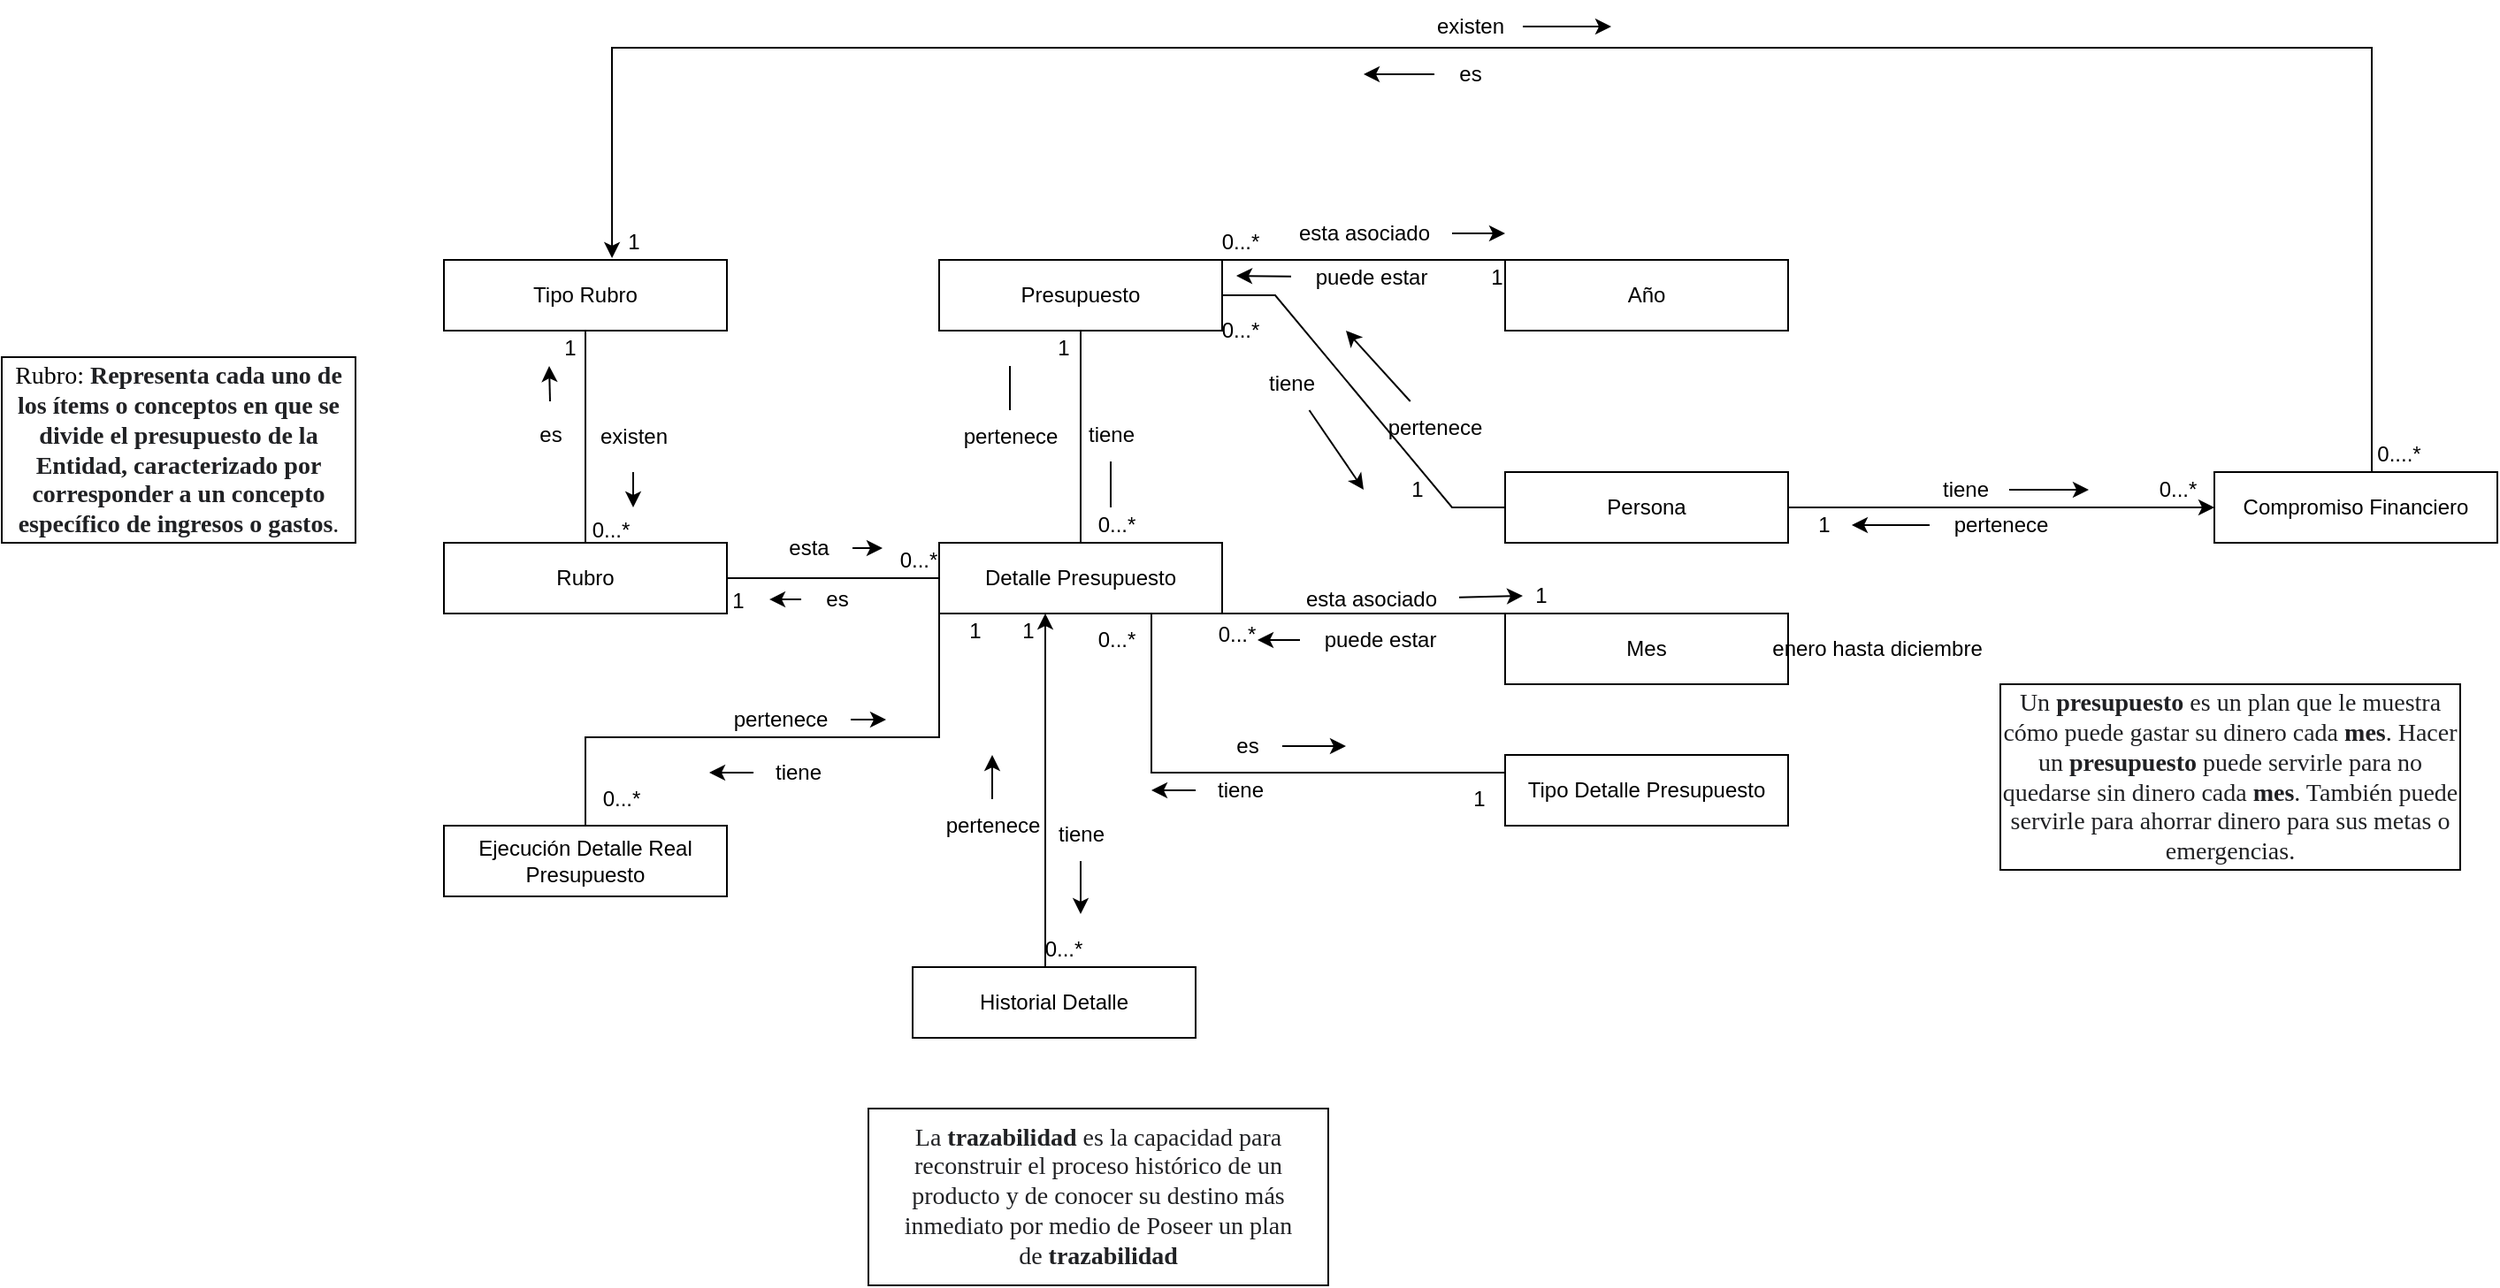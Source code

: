 <mxfile version="20.2.3" type="github">
  <diagram id="KhcxHXRTvUJOaFPV1zeg" name="Anemico">
    <mxGraphModel dx="2249" dy="1955" grid="1" gridSize="10" guides="1" tooltips="1" connect="1" arrows="1" fold="1" page="1" pageScale="1" pageWidth="827" pageHeight="1169" math="0" shadow="0">
      <root>
        <mxCell id="0" />
        <mxCell id="1" parent="0" />
        <mxCell id="D1vBDJk1YtNsOjC5OgPf-1" value="Tipo Rubro" style="rounded=0;whiteSpace=wrap;html=1;" parent="1" vertex="1">
          <mxGeometry x="80" y="40" width="160" height="40" as="geometry" />
        </mxCell>
        <mxCell id="D1vBDJk1YtNsOjC5OgPf-2" style="edgeStyle=orthogonalEdgeStyle;rounded=0;orthogonalLoop=1;jettySize=auto;html=1;entryX=0.5;entryY=1;entryDx=0;entryDy=0;endArrow=none;endFill=0;" parent="1" source="D1vBDJk1YtNsOjC5OgPf-4" target="D1vBDJk1YtNsOjC5OgPf-1" edge="1">
          <mxGeometry relative="1" as="geometry" />
        </mxCell>
        <mxCell id="D1vBDJk1YtNsOjC5OgPf-3" style="edgeStyle=orthogonalEdgeStyle;rounded=0;orthogonalLoop=1;jettySize=auto;html=1;endArrow=none;endFill=0;" parent="1" source="D1vBDJk1YtNsOjC5OgPf-4" target="D1vBDJk1YtNsOjC5OgPf-8" edge="1">
          <mxGeometry relative="1" as="geometry" />
        </mxCell>
        <mxCell id="D1vBDJk1YtNsOjC5OgPf-4" value="Rubro" style="rounded=0;whiteSpace=wrap;html=1;" parent="1" vertex="1">
          <mxGeometry x="80" y="200" width="160" height="40" as="geometry" />
        </mxCell>
        <mxCell id="D1vBDJk1YtNsOjC5OgPf-5" style="edgeStyle=orthogonalEdgeStyle;rounded=0;orthogonalLoop=1;jettySize=auto;html=1;endArrow=none;endFill=0;" parent="1" source="D1vBDJk1YtNsOjC5OgPf-8" target="D1vBDJk1YtNsOjC5OgPf-13" edge="1">
          <mxGeometry relative="1" as="geometry">
            <Array as="points">
              <mxPoint x="360" y="310" />
              <mxPoint x="160" y="310" />
            </Array>
          </mxGeometry>
        </mxCell>
        <mxCell id="D1vBDJk1YtNsOjC5OgPf-6" style="edgeStyle=orthogonalEdgeStyle;rounded=0;orthogonalLoop=1;jettySize=auto;html=1;endArrow=none;endFill=0;" parent="1" source="D1vBDJk1YtNsOjC5OgPf-8" target="D1vBDJk1YtNsOjC5OgPf-21" edge="1">
          <mxGeometry relative="1" as="geometry">
            <Array as="points">
              <mxPoint x="610" y="240" />
              <mxPoint x="610" y="240" />
            </Array>
          </mxGeometry>
        </mxCell>
        <mxCell id="D1vBDJk1YtNsOjC5OgPf-7" style="edgeStyle=orthogonalEdgeStyle;rounded=0;orthogonalLoop=1;jettySize=auto;html=1;endArrow=none;endFill=0;" parent="1" source="D1vBDJk1YtNsOjC5OgPf-8" target="D1vBDJk1YtNsOjC5OgPf-20" edge="1">
          <mxGeometry relative="1" as="geometry">
            <Array as="points">
              <mxPoint x="480" y="330" />
            </Array>
          </mxGeometry>
        </mxCell>
        <mxCell id="D1vBDJk1YtNsOjC5OgPf-8" value="Detalle Presupuesto" style="rounded=0;whiteSpace=wrap;html=1;" parent="1" vertex="1">
          <mxGeometry x="360" y="200" width="160" height="40" as="geometry" />
        </mxCell>
        <mxCell id="D1vBDJk1YtNsOjC5OgPf-9" style="edgeStyle=orthogonalEdgeStyle;rounded=0;orthogonalLoop=1;jettySize=auto;html=1;entryX=0.5;entryY=0;entryDx=0;entryDy=0;endArrow=none;endFill=0;" parent="1" source="D1vBDJk1YtNsOjC5OgPf-12" target="D1vBDJk1YtNsOjC5OgPf-8" edge="1">
          <mxGeometry relative="1" as="geometry" />
        </mxCell>
        <mxCell id="D1vBDJk1YtNsOjC5OgPf-10" style="edgeStyle=orthogonalEdgeStyle;rounded=0;orthogonalLoop=1;jettySize=auto;html=1;endArrow=none;endFill=0;curved=1;" parent="1" source="D1vBDJk1YtNsOjC5OgPf-12" target="D1vBDJk1YtNsOjC5OgPf-23" edge="1">
          <mxGeometry relative="1" as="geometry">
            <Array as="points">
              <mxPoint x="590" y="40" />
              <mxPoint x="590" y="40" />
            </Array>
          </mxGeometry>
        </mxCell>
        <mxCell id="D1vBDJk1YtNsOjC5OgPf-11" style="edgeStyle=entityRelationEdgeStyle;rounded=0;orthogonalLoop=1;jettySize=auto;html=1;endArrow=none;endFill=0;" parent="1" source="D1vBDJk1YtNsOjC5OgPf-12" target="D1vBDJk1YtNsOjC5OgPf-22" edge="1">
          <mxGeometry relative="1" as="geometry" />
        </mxCell>
        <mxCell id="D1vBDJk1YtNsOjC5OgPf-12" value="Presupuesto" style="rounded=0;whiteSpace=wrap;html=1;" parent="1" vertex="1">
          <mxGeometry x="360" y="40" width="160" height="40" as="geometry" />
        </mxCell>
        <mxCell id="D1vBDJk1YtNsOjC5OgPf-13" value="Ejecución Detalle Real Presupuesto" style="rounded=0;whiteSpace=wrap;html=1;" parent="1" vertex="1">
          <mxGeometry x="80" y="360" width="160" height="40" as="geometry" />
        </mxCell>
        <mxCell id="D1vBDJk1YtNsOjC5OgPf-14" value="es" style="text;html=1;align=center;verticalAlign=middle;resizable=0;points=[];autosize=1;strokeColor=none;fillColor=none;" parent="1" vertex="1">
          <mxGeometry x="120" y="124" width="40" height="30" as="geometry" />
        </mxCell>
        <mxCell id="D1vBDJk1YtNsOjC5OgPf-15" value="" style="endArrow=classic;html=1;rounded=0;" parent="1" edge="1">
          <mxGeometry width="50" height="50" relative="1" as="geometry">
            <mxPoint x="140" y="120" as="sourcePoint" />
            <mxPoint x="139.5" y="100" as="targetPoint" />
          </mxGeometry>
        </mxCell>
        <mxCell id="D1vBDJk1YtNsOjC5OgPf-16" value="existen&lt;br&gt;" style="text;html=1;align=center;verticalAlign=middle;resizable=0;points=[];autosize=1;strokeColor=none;fillColor=none;" parent="1" vertex="1">
          <mxGeometry x="157" y="125" width="60" height="30" as="geometry" />
        </mxCell>
        <mxCell id="D1vBDJk1YtNsOjC5OgPf-17" value="" style="endArrow=classic;html=1;rounded=0;" parent="1" edge="1">
          <mxGeometry width="50" height="50" relative="1" as="geometry">
            <mxPoint x="187" y="160" as="sourcePoint" />
            <mxPoint x="187" y="180" as="targetPoint" />
          </mxGeometry>
        </mxCell>
        <mxCell id="D1vBDJk1YtNsOjC5OgPf-18" value="0...*" style="text;html=1;align=center;verticalAlign=middle;resizable=0;points=[];autosize=1;strokeColor=none;fillColor=none;" parent="1" vertex="1">
          <mxGeometry x="154" y="178" width="40" height="30" as="geometry" />
        </mxCell>
        <mxCell id="D1vBDJk1YtNsOjC5OgPf-19" value="1" style="text;html=1;align=center;verticalAlign=middle;resizable=0;points=[];autosize=1;strokeColor=none;fillColor=none;" parent="1" vertex="1">
          <mxGeometry x="136" y="75" width="30" height="30" as="geometry" />
        </mxCell>
        <mxCell id="D1vBDJk1YtNsOjC5OgPf-20" value="Tipo Detalle Presupuesto" style="rounded=0;whiteSpace=wrap;html=1;" parent="1" vertex="1">
          <mxGeometry x="680" y="320" width="160" height="40" as="geometry" />
        </mxCell>
        <mxCell id="D1vBDJk1YtNsOjC5OgPf-21" value="Mes" style="rounded=0;whiteSpace=wrap;html=1;" parent="1" vertex="1">
          <mxGeometry x="680" y="240" width="160" height="40" as="geometry" />
        </mxCell>
        <mxCell id="YCPT51A_AC0TnCzbiqEu-8" style="edgeStyle=orthogonalEdgeStyle;rounded=0;orthogonalLoop=1;jettySize=auto;html=1;" edge="1" parent="1" source="D1vBDJk1YtNsOjC5OgPf-22" target="YCPT51A_AC0TnCzbiqEu-7">
          <mxGeometry relative="1" as="geometry" />
        </mxCell>
        <mxCell id="D1vBDJk1YtNsOjC5OgPf-22" value="Persona" style="rounded=0;whiteSpace=wrap;html=1;" parent="1" vertex="1">
          <mxGeometry x="680" y="160" width="160" height="40" as="geometry" />
        </mxCell>
        <mxCell id="D1vBDJk1YtNsOjC5OgPf-23" value="Año" style="rounded=0;whiteSpace=wrap;html=1;" parent="1" vertex="1">
          <mxGeometry x="680" y="40" width="160" height="40" as="geometry" />
        </mxCell>
        <mxCell id="D1vBDJk1YtNsOjC5OgPf-24" value="1" style="text;html=1;align=center;verticalAlign=middle;resizable=0;points=[];autosize=1;strokeColor=none;fillColor=none;" parent="1" vertex="1">
          <mxGeometry x="231" y="218" width="30" height="30" as="geometry" />
        </mxCell>
        <mxCell id="D1vBDJk1YtNsOjC5OgPf-25" style="edgeStyle=orthogonalEdgeStyle;curved=1;rounded=0;orthogonalLoop=1;jettySize=auto;html=1;entryX=1.1;entryY=0.467;entryDx=0;entryDy=0;entryPerimeter=0;endArrow=classic;endFill=1;elbow=vertical;" parent="1" source="D1vBDJk1YtNsOjC5OgPf-26" target="D1vBDJk1YtNsOjC5OgPf-24" edge="1">
          <mxGeometry relative="1" as="geometry" />
        </mxCell>
        <mxCell id="D1vBDJk1YtNsOjC5OgPf-26" value="es" style="text;html=1;align=center;verticalAlign=middle;resizable=0;points=[];autosize=1;strokeColor=none;fillColor=none;" parent="1" vertex="1">
          <mxGeometry x="282" y="217" width="40" height="30" as="geometry" />
        </mxCell>
        <mxCell id="D1vBDJk1YtNsOjC5OgPf-27" style="edgeStyle=orthogonalEdgeStyle;curved=1;rounded=0;orthogonalLoop=1;jettySize=auto;html=1;endArrow=classic;endFill=1;elbow=vertical;" parent="1" source="D1vBDJk1YtNsOjC5OgPf-28" target="D1vBDJk1YtNsOjC5OgPf-29" edge="1">
          <mxGeometry relative="1" as="geometry">
            <Array as="points">
              <mxPoint x="350" y="210" />
              <mxPoint x="350" y="210" />
            </Array>
          </mxGeometry>
        </mxCell>
        <mxCell id="D1vBDJk1YtNsOjC5OgPf-28" value="esta" style="text;html=1;align=center;verticalAlign=middle;resizable=0;points=[];autosize=1;strokeColor=none;fillColor=none;" parent="1" vertex="1">
          <mxGeometry x="261" y="188" width="50" height="30" as="geometry" />
        </mxCell>
        <mxCell id="D1vBDJk1YtNsOjC5OgPf-29" value="0...*" style="text;html=1;align=center;verticalAlign=middle;resizable=0;points=[];autosize=1;strokeColor=none;fillColor=none;" parent="1" vertex="1">
          <mxGeometry x="328" y="195" width="40" height="30" as="geometry" />
        </mxCell>
        <mxCell id="D1vBDJk1YtNsOjC5OgPf-30" value="1" style="text;html=1;align=center;verticalAlign=middle;resizable=0;points=[];autosize=1;strokeColor=none;fillColor=none;" parent="1" vertex="1">
          <mxGeometry x="415" y="75" width="30" height="30" as="geometry" />
        </mxCell>
        <mxCell id="D1vBDJk1YtNsOjC5OgPf-31" style="edgeStyle=orthogonalEdgeStyle;curved=1;rounded=0;orthogonalLoop=1;jettySize=auto;html=1;endArrow=none;endFill=0;elbow=vertical;" parent="1" source="D1vBDJk1YtNsOjC5OgPf-32" edge="1">
          <mxGeometry relative="1" as="geometry">
            <mxPoint x="400.0" y="100" as="targetPoint" />
          </mxGeometry>
        </mxCell>
        <mxCell id="D1vBDJk1YtNsOjC5OgPf-32" value="pertenece" style="text;html=1;align=center;verticalAlign=middle;resizable=0;points=[];autosize=1;strokeColor=none;fillColor=none;" parent="1" vertex="1">
          <mxGeometry x="360" y="125" width="80" height="30" as="geometry" />
        </mxCell>
        <mxCell id="D1vBDJk1YtNsOjC5OgPf-33" style="edgeStyle=orthogonalEdgeStyle;curved=1;rounded=0;orthogonalLoop=1;jettySize=auto;html=1;endArrow=none;endFill=0;elbow=vertical;" parent="1" source="D1vBDJk1YtNsOjC5OgPf-34" edge="1">
          <mxGeometry relative="1" as="geometry">
            <mxPoint x="457" y="180" as="targetPoint" />
          </mxGeometry>
        </mxCell>
        <mxCell id="D1vBDJk1YtNsOjC5OgPf-34" value="tiene" style="text;html=1;align=center;verticalAlign=middle;resizable=0;points=[];autosize=1;strokeColor=none;fillColor=none;" parent="1" vertex="1">
          <mxGeometry x="432" y="124" width="50" height="30" as="geometry" />
        </mxCell>
        <mxCell id="D1vBDJk1YtNsOjC5OgPf-35" value="0...*" style="text;html=1;align=center;verticalAlign=middle;resizable=0;points=[];autosize=1;strokeColor=none;fillColor=none;" parent="1" vertex="1">
          <mxGeometry x="440" y="175" width="40" height="30" as="geometry" />
        </mxCell>
        <mxCell id="D1vBDJk1YtNsOjC5OgPf-36" style="edgeStyle=none;rounded=0;orthogonalLoop=1;jettySize=auto;html=1;endArrow=classic;endFill=1;elbow=vertical;" parent="1" source="D1vBDJk1YtNsOjC5OgPf-37" edge="1">
          <mxGeometry relative="1" as="geometry">
            <mxPoint x="590" y="80" as="targetPoint" />
          </mxGeometry>
        </mxCell>
        <mxCell id="D1vBDJk1YtNsOjC5OgPf-37" value="pertenece" style="text;html=1;align=center;verticalAlign=middle;resizable=0;points=[];autosize=1;strokeColor=none;fillColor=none;" parent="1" vertex="1">
          <mxGeometry x="600" y="120" width="80" height="30" as="geometry" />
        </mxCell>
        <mxCell id="D1vBDJk1YtNsOjC5OgPf-38" style="rounded=0;orthogonalLoop=1;jettySize=auto;html=1;endArrow=classic;endFill=1;elbow=vertical;" parent="1" source="D1vBDJk1YtNsOjC5OgPf-39" edge="1">
          <mxGeometry relative="1" as="geometry">
            <mxPoint x="600.0" y="170" as="targetPoint" />
          </mxGeometry>
        </mxCell>
        <mxCell id="D1vBDJk1YtNsOjC5OgPf-39" value="tiene" style="text;html=1;align=center;verticalAlign=middle;resizable=0;points=[];autosize=1;strokeColor=none;fillColor=none;" parent="1" vertex="1">
          <mxGeometry x="534" y="95" width="50" height="30" as="geometry" />
        </mxCell>
        <mxCell id="D1vBDJk1YtNsOjC5OgPf-40" value="0...*" style="text;html=1;align=center;verticalAlign=middle;resizable=0;points=[];autosize=1;strokeColor=none;fillColor=none;" parent="1" vertex="1">
          <mxGeometry x="510" y="65" width="40" height="30" as="geometry" />
        </mxCell>
        <mxCell id="D1vBDJk1YtNsOjC5OgPf-41" value="1" style="text;html=1;align=center;verticalAlign=middle;resizable=0;points=[];autosize=1;strokeColor=none;fillColor=none;" parent="1" vertex="1">
          <mxGeometry x="615" y="155" width="30" height="30" as="geometry" />
        </mxCell>
        <mxCell id="D1vBDJk1YtNsOjC5OgPf-42" value="0...*" style="text;html=1;align=center;verticalAlign=middle;resizable=0;points=[];autosize=1;strokeColor=none;fillColor=none;" parent="1" vertex="1">
          <mxGeometry x="510" y="15" width="40" height="30" as="geometry" />
        </mxCell>
        <mxCell id="D1vBDJk1YtNsOjC5OgPf-43" value="1" style="text;html=1;align=center;verticalAlign=middle;resizable=0;points=[];autosize=1;strokeColor=none;fillColor=none;" parent="1" vertex="1">
          <mxGeometry x="660" y="35" width="30" height="30" as="geometry" />
        </mxCell>
        <mxCell id="D1vBDJk1YtNsOjC5OgPf-44" style="edgeStyle=none;rounded=0;orthogonalLoop=1;jettySize=auto;html=1;entryX=0.45;entryY=1.133;entryDx=0;entryDy=0;entryPerimeter=0;endArrow=classic;endFill=1;elbow=vertical;" parent="1" source="D1vBDJk1YtNsOjC5OgPf-45" target="D1vBDJk1YtNsOjC5OgPf-42" edge="1">
          <mxGeometry relative="1" as="geometry" />
        </mxCell>
        <mxCell id="D1vBDJk1YtNsOjC5OgPf-45" value="puede estar" style="text;html=1;align=center;verticalAlign=middle;resizable=0;points=[];autosize=1;strokeColor=none;fillColor=none;" parent="1" vertex="1">
          <mxGeometry x="559" y="35" width="90" height="30" as="geometry" />
        </mxCell>
        <mxCell id="D1vBDJk1YtNsOjC5OgPf-46" style="edgeStyle=none;rounded=0;orthogonalLoop=1;jettySize=auto;html=1;endArrow=classic;endFill=1;elbow=vertical;" parent="1" source="D1vBDJk1YtNsOjC5OgPf-47" edge="1">
          <mxGeometry relative="1" as="geometry">
            <mxPoint x="680.0" y="25" as="targetPoint" />
          </mxGeometry>
        </mxCell>
        <mxCell id="D1vBDJk1YtNsOjC5OgPf-47" value="esta asociado" style="text;html=1;align=center;verticalAlign=middle;resizable=0;points=[];autosize=1;strokeColor=none;fillColor=none;" parent="1" vertex="1">
          <mxGeometry x="550" y="10" width="100" height="30" as="geometry" />
        </mxCell>
        <mxCell id="D1vBDJk1YtNsOjC5OgPf-48" style="edgeStyle=none;rounded=0;orthogonalLoop=1;jettySize=auto;html=1;endArrow=classic;endFill=1;elbow=vertical;" parent="1" source="D1vBDJk1YtNsOjC5OgPf-49" edge="1">
          <mxGeometry relative="1" as="geometry">
            <mxPoint x="690.0" y="230" as="targetPoint" />
          </mxGeometry>
        </mxCell>
        <mxCell id="D1vBDJk1YtNsOjC5OgPf-49" value="esta asociado" style="text;html=1;align=center;verticalAlign=middle;resizable=0;points=[];autosize=1;strokeColor=none;fillColor=none;" parent="1" vertex="1">
          <mxGeometry x="554" y="217" width="100" height="30" as="geometry" />
        </mxCell>
        <mxCell id="D1vBDJk1YtNsOjC5OgPf-50" style="edgeStyle=none;rounded=0;orthogonalLoop=1;jettySize=auto;html=1;endArrow=classic;endFill=1;elbow=vertical;" parent="1" source="D1vBDJk1YtNsOjC5OgPf-51" edge="1">
          <mxGeometry relative="1" as="geometry">
            <mxPoint x="540.0" y="255" as="targetPoint" />
          </mxGeometry>
        </mxCell>
        <mxCell id="D1vBDJk1YtNsOjC5OgPf-51" value="puede estar" style="text;html=1;align=center;verticalAlign=middle;resizable=0;points=[];autosize=1;strokeColor=none;fillColor=none;" parent="1" vertex="1">
          <mxGeometry x="564" y="240" width="90" height="30" as="geometry" />
        </mxCell>
        <mxCell id="D1vBDJk1YtNsOjC5OgPf-52" value="1" style="text;html=1;align=center;verticalAlign=middle;resizable=0;points=[];autosize=1;strokeColor=none;fillColor=none;" parent="1" vertex="1">
          <mxGeometry x="685" y="215" width="30" height="30" as="geometry" />
        </mxCell>
        <mxCell id="D1vBDJk1YtNsOjC5OgPf-53" value="0...*" style="text;html=1;align=center;verticalAlign=middle;resizable=0;points=[];autosize=1;strokeColor=none;fillColor=none;" parent="1" vertex="1">
          <mxGeometry x="508" y="237" width="40" height="30" as="geometry" />
        </mxCell>
        <mxCell id="D1vBDJk1YtNsOjC5OgPf-54" value="1" style="text;html=1;align=center;verticalAlign=middle;resizable=0;points=[];autosize=1;strokeColor=none;fillColor=none;" parent="1" vertex="1">
          <mxGeometry x="650" y="330" width="30" height="30" as="geometry" />
        </mxCell>
        <mxCell id="D1vBDJk1YtNsOjC5OgPf-55" value="0...*" style="text;html=1;align=center;verticalAlign=middle;resizable=0;points=[];autosize=1;strokeColor=none;fillColor=none;" parent="1" vertex="1">
          <mxGeometry x="440" y="240" width="40" height="30" as="geometry" />
        </mxCell>
        <mxCell id="D1vBDJk1YtNsOjC5OgPf-56" value="1" style="text;html=1;align=center;verticalAlign=middle;resizable=0;points=[];autosize=1;strokeColor=none;fillColor=none;" parent="1" vertex="1">
          <mxGeometry x="365" y="235" width="30" height="30" as="geometry" />
        </mxCell>
        <mxCell id="D1vBDJk1YtNsOjC5OgPf-57" style="edgeStyle=orthogonalEdgeStyle;rounded=0;orthogonalLoop=1;jettySize=auto;html=1;" parent="1" source="D1vBDJk1YtNsOjC5OgPf-58" edge="1">
          <mxGeometry relative="1" as="geometry">
            <mxPoint x="590" y="315" as="targetPoint" />
          </mxGeometry>
        </mxCell>
        <mxCell id="D1vBDJk1YtNsOjC5OgPf-58" value="es" style="text;html=1;align=center;verticalAlign=middle;resizable=0;points=[];autosize=1;strokeColor=none;fillColor=none;" parent="1" vertex="1">
          <mxGeometry x="514" y="300" width="40" height="30" as="geometry" />
        </mxCell>
        <mxCell id="D1vBDJk1YtNsOjC5OgPf-59" style="edgeStyle=orthogonalEdgeStyle;rounded=0;orthogonalLoop=1;jettySize=auto;html=1;" parent="1" source="D1vBDJk1YtNsOjC5OgPf-60" edge="1">
          <mxGeometry relative="1" as="geometry">
            <mxPoint x="480.0" y="340" as="targetPoint" />
          </mxGeometry>
        </mxCell>
        <mxCell id="D1vBDJk1YtNsOjC5OgPf-60" value="tiene" style="text;html=1;align=center;verticalAlign=middle;resizable=0;points=[];autosize=1;strokeColor=none;fillColor=none;" parent="1" vertex="1">
          <mxGeometry x="505" y="325" width="50" height="30" as="geometry" />
        </mxCell>
        <mxCell id="D1vBDJk1YtNsOjC5OgPf-61" style="edgeStyle=orthogonalEdgeStyle;rounded=0;orthogonalLoop=1;jettySize=auto;html=1;" parent="1" source="D1vBDJk1YtNsOjC5OgPf-62" edge="1">
          <mxGeometry relative="1" as="geometry">
            <mxPoint x="330.0" y="300" as="targetPoint" />
          </mxGeometry>
        </mxCell>
        <mxCell id="D1vBDJk1YtNsOjC5OgPf-62" value="pertenece" style="text;html=1;align=center;verticalAlign=middle;resizable=0;points=[];autosize=1;strokeColor=none;fillColor=none;" parent="1" vertex="1">
          <mxGeometry x="230" y="285" width="80" height="30" as="geometry" />
        </mxCell>
        <mxCell id="D1vBDJk1YtNsOjC5OgPf-63" style="edgeStyle=orthogonalEdgeStyle;rounded=0;orthogonalLoop=1;jettySize=auto;html=1;" parent="1" source="D1vBDJk1YtNsOjC5OgPf-64" edge="1">
          <mxGeometry relative="1" as="geometry">
            <mxPoint x="230" y="330" as="targetPoint" />
          </mxGeometry>
        </mxCell>
        <mxCell id="D1vBDJk1YtNsOjC5OgPf-64" value="tiene" style="text;html=1;align=center;verticalAlign=middle;resizable=0;points=[];autosize=1;strokeColor=none;fillColor=none;" parent="1" vertex="1">
          <mxGeometry x="255" y="315" width="50" height="30" as="geometry" />
        </mxCell>
        <mxCell id="D1vBDJk1YtNsOjC5OgPf-65" value="0...*" style="text;html=1;align=center;verticalAlign=middle;resizable=0;points=[];autosize=1;strokeColor=none;fillColor=none;" parent="1" vertex="1">
          <mxGeometry x="160" y="330" width="40" height="30" as="geometry" />
        </mxCell>
        <mxCell id="D1vBDJk1YtNsOjC5OgPf-66" style="edgeStyle=orthogonalEdgeStyle;rounded=0;orthogonalLoop=1;jettySize=auto;html=1;" parent="1" source="D1vBDJk1YtNsOjC5OgPf-67" target="D1vBDJk1YtNsOjC5OgPf-8" edge="1">
          <mxGeometry relative="1" as="geometry">
            <Array as="points">
              <mxPoint x="420" y="310" />
              <mxPoint x="420" y="310" />
            </Array>
          </mxGeometry>
        </mxCell>
        <mxCell id="D1vBDJk1YtNsOjC5OgPf-67" value="Historial Detalle" style="rounded=0;whiteSpace=wrap;html=1;" parent="1" vertex="1">
          <mxGeometry x="345" y="440" width="160" height="40" as="geometry" />
        </mxCell>
        <mxCell id="D1vBDJk1YtNsOjC5OgPf-68" value="enero hasta diciembre" style="text;html=1;align=center;verticalAlign=middle;resizable=0;points=[];autosize=1;strokeColor=none;fillColor=none;" parent="1" vertex="1">
          <mxGeometry x="820" y="245" width="140" height="30" as="geometry" />
        </mxCell>
        <mxCell id="D1vBDJk1YtNsOjC5OgPf-69" value="&lt;font face=&quot;Times New Roman&quot; style=&quot;font-size: 14px;&quot;&gt;Rubro:&amp;nbsp;&lt;b style=&quot;color: rgb(32, 33, 36); text-align: left; background-color: rgb(255, 255, 255);&quot;&gt;Representa cada uno de los ítems o conceptos en que se divide el presupuesto de la Entidad, caracterizado por corresponder a un concepto específico de ingresos o gastos&lt;/b&gt;&lt;span style=&quot;color: rgb(32, 33, 36); text-align: left; background-color: rgb(255, 255, 255);&quot;&gt;.&lt;/span&gt;&lt;/font&gt;" style="rounded=0;whiteSpace=wrap;html=1;" parent="1" vertex="1">
          <mxGeometry x="-170" y="95" width="200" height="105" as="geometry" />
        </mxCell>
        <mxCell id="D1vBDJk1YtNsOjC5OgPf-70" value="&lt;font style=&quot;font-size: 14px;&quot;&gt;&lt;span style=&quot;color: rgb(32, 33, 36); text-align: start; background-color: rgb(255, 255, 255);&quot;&gt;La&amp;nbsp;&lt;/span&gt;&lt;b style=&quot;color: rgb(32, 33, 36); text-align: start; background-color: rgb(255, 255, 255);&quot;&gt;trazabilidad&lt;/b&gt;&lt;span style=&quot;color: rgb(32, 33, 36); text-align: start; background-color: rgb(255, 255, 255);&quot;&gt;&amp;nbsp;es la capacidad para reconstruir el proceso histórico de un producto y de conocer su destino más inmediato por medio de Poseer un plan de&amp;nbsp;&lt;/span&gt;&lt;b style=&quot;color: rgb(32, 33, 36); text-align: start; background-color: rgb(255, 255, 255);&quot;&gt;trazabilidad&lt;/b&gt;&lt;/font&gt;" style="rounded=0;whiteSpace=wrap;html=1;fontFamily=Times New Roman;fontSize=14;" parent="1" vertex="1">
          <mxGeometry x="320" y="520" width="260" height="100" as="geometry" />
        </mxCell>
        <mxCell id="D1vBDJk1YtNsOjC5OgPf-71" value="&lt;font style=&quot;font-size: 14px;&quot;&gt;&lt;span style=&quot;color: rgb(32, 33, 36); text-align: start; background-color: rgb(255, 255, 255);&quot;&gt;Un&amp;nbsp;&lt;/span&gt;&lt;b style=&quot;color: rgb(32, 33, 36); text-align: start; background-color: rgb(255, 255, 255);&quot;&gt;presupuesto&lt;/b&gt;&lt;span style=&quot;color: rgb(32, 33, 36); text-align: start; background-color: rgb(255, 255, 255);&quot;&gt;&amp;nbsp;es un plan que le muestra cómo puede gastar su dinero cada&amp;nbsp;&lt;/span&gt;&lt;b style=&quot;color: rgb(32, 33, 36); text-align: start; background-color: rgb(255, 255, 255);&quot;&gt;mes&lt;/b&gt;&lt;span style=&quot;color: rgb(32, 33, 36); text-align: start; background-color: rgb(255, 255, 255);&quot;&gt;. Hacer un&amp;nbsp;&lt;/span&gt;&lt;b style=&quot;color: rgb(32, 33, 36); text-align: start; background-color: rgb(255, 255, 255);&quot;&gt;presupuesto&lt;/b&gt;&lt;span style=&quot;color: rgb(32, 33, 36); text-align: start; background-color: rgb(255, 255, 255);&quot;&gt;&amp;nbsp;puede servirle para no quedarse sin dinero cada&amp;nbsp;&lt;/span&gt;&lt;b style=&quot;color: rgb(32, 33, 36); text-align: start; background-color: rgb(255, 255, 255);&quot;&gt;mes&lt;/b&gt;&lt;span style=&quot;color: rgb(32, 33, 36); text-align: start; background-color: rgb(255, 255, 255);&quot;&gt;. También puede servirle para ahorrar dinero para sus metas o emergencias.&lt;/span&gt;&lt;/font&gt;" style="rounded=0;whiteSpace=wrap;html=1;fontFamily=Times New Roman;fontSize=14;" parent="1" vertex="1">
          <mxGeometry x="960" y="280" width="260" height="105" as="geometry" />
        </mxCell>
        <mxCell id="YCPT51A_AC0TnCzbiqEu-1" value="1" style="text;html=1;align=center;verticalAlign=middle;resizable=0;points=[];autosize=1;strokeColor=none;fillColor=none;" vertex="1" parent="1">
          <mxGeometry x="395" y="235" width="30" height="30" as="geometry" />
        </mxCell>
        <mxCell id="YCPT51A_AC0TnCzbiqEu-2" value="0...*" style="text;html=1;align=center;verticalAlign=middle;resizable=0;points=[];autosize=1;strokeColor=none;fillColor=none;" vertex="1" parent="1">
          <mxGeometry x="410" y="415" width="40" height="30" as="geometry" />
        </mxCell>
        <mxCell id="YCPT51A_AC0TnCzbiqEu-5" style="edgeStyle=orthogonalEdgeStyle;rounded=0;orthogonalLoop=1;jettySize=auto;html=1;" edge="1" parent="1" source="YCPT51A_AC0TnCzbiqEu-3">
          <mxGeometry relative="1" as="geometry">
            <mxPoint x="390" y="320" as="targetPoint" />
          </mxGeometry>
        </mxCell>
        <mxCell id="YCPT51A_AC0TnCzbiqEu-3" value="pertenece" style="text;html=1;align=center;verticalAlign=middle;resizable=0;points=[];autosize=1;strokeColor=none;fillColor=none;" vertex="1" parent="1">
          <mxGeometry x="350" y="345" width="80" height="30" as="geometry" />
        </mxCell>
        <mxCell id="YCPT51A_AC0TnCzbiqEu-6" style="edgeStyle=orthogonalEdgeStyle;rounded=0;orthogonalLoop=1;jettySize=auto;html=1;" edge="1" parent="1" source="YCPT51A_AC0TnCzbiqEu-4">
          <mxGeometry relative="1" as="geometry">
            <mxPoint x="440" y="410" as="targetPoint" />
          </mxGeometry>
        </mxCell>
        <mxCell id="YCPT51A_AC0TnCzbiqEu-4" value="tiene" style="text;html=1;align=center;verticalAlign=middle;resizable=0;points=[];autosize=1;strokeColor=none;fillColor=none;" vertex="1" parent="1">
          <mxGeometry x="415" y="350" width="50" height="30" as="geometry" />
        </mxCell>
        <mxCell id="YCPT51A_AC0TnCzbiqEu-15" style="edgeStyle=orthogonalEdgeStyle;rounded=0;orthogonalLoop=1;jettySize=auto;html=1;entryX=0.594;entryY=-0.025;entryDx=0;entryDy=0;entryPerimeter=0;" edge="1" parent="1" source="YCPT51A_AC0TnCzbiqEu-7" target="D1vBDJk1YtNsOjC5OgPf-1">
          <mxGeometry relative="1" as="geometry">
            <Array as="points">
              <mxPoint x="1170" y="-80" />
              <mxPoint x="175" y="-80" />
            </Array>
          </mxGeometry>
        </mxCell>
        <mxCell id="YCPT51A_AC0TnCzbiqEu-7" value="Compromiso Financiero" style="rounded=0;whiteSpace=wrap;html=1;" vertex="1" parent="1">
          <mxGeometry x="1081" y="160" width="160" height="40" as="geometry" />
        </mxCell>
        <mxCell id="YCPT51A_AC0TnCzbiqEu-13" style="edgeStyle=orthogonalEdgeStyle;rounded=0;orthogonalLoop=1;jettySize=auto;html=1;" edge="1" parent="1" source="YCPT51A_AC0TnCzbiqEu-9">
          <mxGeometry relative="1" as="geometry">
            <mxPoint x="1010" y="170" as="targetPoint" />
          </mxGeometry>
        </mxCell>
        <mxCell id="YCPT51A_AC0TnCzbiqEu-9" value="tiene" style="text;html=1;align=center;verticalAlign=middle;resizable=0;points=[];autosize=1;strokeColor=none;fillColor=none;" vertex="1" parent="1">
          <mxGeometry x="915" y="155" width="50" height="30" as="geometry" />
        </mxCell>
        <mxCell id="YCPT51A_AC0TnCzbiqEu-14" style="edgeStyle=orthogonalEdgeStyle;rounded=0;orthogonalLoop=1;jettySize=auto;html=1;entryX=1.033;entryY=0.5;entryDx=0;entryDy=0;entryPerimeter=0;" edge="1" parent="1" source="YCPT51A_AC0TnCzbiqEu-10" target="YCPT51A_AC0TnCzbiqEu-12">
          <mxGeometry relative="1" as="geometry" />
        </mxCell>
        <mxCell id="YCPT51A_AC0TnCzbiqEu-10" value="pertenece" style="text;html=1;align=center;verticalAlign=middle;resizable=0;points=[];autosize=1;strokeColor=none;fillColor=none;" vertex="1" parent="1">
          <mxGeometry x="920" y="175" width="80" height="30" as="geometry" />
        </mxCell>
        <mxCell id="YCPT51A_AC0TnCzbiqEu-11" value="0...*" style="text;html=1;align=center;verticalAlign=middle;resizable=0;points=[];autosize=1;strokeColor=none;fillColor=none;" vertex="1" parent="1">
          <mxGeometry x="1040" y="155" width="40" height="30" as="geometry" />
        </mxCell>
        <mxCell id="YCPT51A_AC0TnCzbiqEu-12" value="1" style="text;html=1;align=center;verticalAlign=middle;resizable=0;points=[];autosize=1;strokeColor=none;fillColor=none;" vertex="1" parent="1">
          <mxGeometry x="845" y="175" width="30" height="30" as="geometry" />
        </mxCell>
        <mxCell id="YCPT51A_AC0TnCzbiqEu-19" style="edgeStyle=orthogonalEdgeStyle;rounded=0;orthogonalLoop=1;jettySize=auto;html=1;" edge="1" parent="1" source="YCPT51A_AC0TnCzbiqEu-16">
          <mxGeometry relative="1" as="geometry">
            <mxPoint x="740" y="-92" as="targetPoint" />
          </mxGeometry>
        </mxCell>
        <mxCell id="YCPT51A_AC0TnCzbiqEu-16" value="existen" style="text;html=1;align=center;verticalAlign=middle;resizable=0;points=[];autosize=1;strokeColor=none;fillColor=none;" vertex="1" parent="1">
          <mxGeometry x="630" y="-107" width="60" height="30" as="geometry" />
        </mxCell>
        <mxCell id="YCPT51A_AC0TnCzbiqEu-18" style="edgeStyle=orthogonalEdgeStyle;rounded=0;orthogonalLoop=1;jettySize=auto;html=1;" edge="1" parent="1" source="YCPT51A_AC0TnCzbiqEu-17">
          <mxGeometry relative="1" as="geometry">
            <mxPoint x="600" y="-65" as="targetPoint" />
          </mxGeometry>
        </mxCell>
        <mxCell id="YCPT51A_AC0TnCzbiqEu-17" value="es" style="text;html=1;align=center;verticalAlign=middle;resizable=0;points=[];autosize=1;strokeColor=none;fillColor=none;" vertex="1" parent="1">
          <mxGeometry x="640" y="-80" width="40" height="30" as="geometry" />
        </mxCell>
        <mxCell id="YCPT51A_AC0TnCzbiqEu-20" value="0....*" style="text;html=1;align=center;verticalAlign=middle;resizable=0;points=[];autosize=1;strokeColor=none;fillColor=none;" vertex="1" parent="1">
          <mxGeometry x="1160" y="135" width="50" height="30" as="geometry" />
        </mxCell>
        <mxCell id="YCPT51A_AC0TnCzbiqEu-21" value="1" style="text;html=1;align=center;verticalAlign=middle;resizable=0;points=[];autosize=1;strokeColor=none;fillColor=none;" vertex="1" parent="1">
          <mxGeometry x="172" y="15" width="30" height="30" as="geometry" />
        </mxCell>
      </root>
    </mxGraphModel>
  </diagram>
</mxfile>
